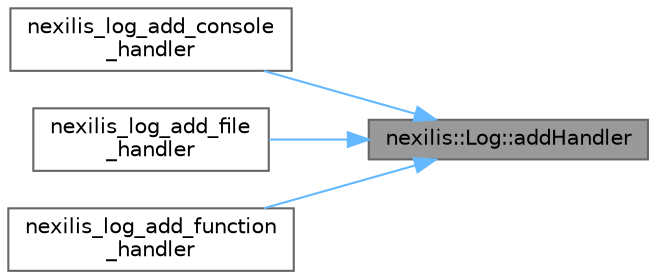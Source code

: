 digraph "nexilis::Log::addHandler"
{
 // LATEX_PDF_SIZE
  bgcolor="transparent";
  edge [fontname=Helvetica,fontsize=10,labelfontname=Helvetica,labelfontsize=10];
  node [fontname=Helvetica,fontsize=10,shape=box,height=0.2,width=0.4];
  rankdir="RL";
  Node1 [id="Node000001",label="nexilis::Log::addHandler",height=0.2,width=0.4,color="gray40", fillcolor="grey60", style="filled", fontcolor="black",tooltip="Add handler for logging messages."];
  Node1 -> Node2 [id="edge1_Node000001_Node000002",dir="back",color="steelblue1",style="solid",tooltip=" "];
  Node2 [id="Node000002",label="nexilis_log_add_console\l_handler",height=0.2,width=0.4,color="grey40", fillcolor="white", style="filled",URL="$dc/dee/log__c_8cc.html#ae5ad4c23ebb6640e955f6ee478b3d8a6",tooltip=" "];
  Node1 -> Node3 [id="edge2_Node000001_Node000003",dir="back",color="steelblue1",style="solid",tooltip=" "];
  Node3 [id="Node000003",label="nexilis_log_add_file\l_handler",height=0.2,width=0.4,color="grey40", fillcolor="white", style="filled",URL="$dc/dee/log__c_8cc.html#af47b7c620d26cad786fb0e7938af3c59",tooltip=" "];
  Node1 -> Node4 [id="edge3_Node000001_Node000004",dir="back",color="steelblue1",style="solid",tooltip=" "];
  Node4 [id="Node000004",label="nexilis_log_add_function\l_handler",height=0.2,width=0.4,color="grey40", fillcolor="white", style="filled",URL="$dc/dee/log__c_8cc.html#aaab55611796489f8afb127adedb09f30",tooltip=" "];
}
